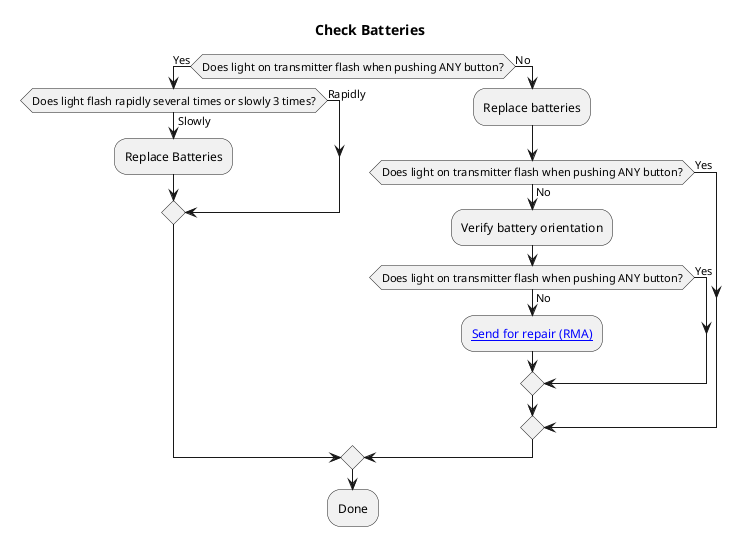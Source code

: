@startuml
title Check Batteries
if (Does light on transmitter flash when pushing ANY button?) then (Yes)
    if (Does light flash rapidly several times or slowly 3 times?) then (Rapidly)
    else (Slowly)
        :Replace Batteries;
    endif
else (No)
    :Replace batteries;
    if (Does light on transmitter flash when pushing ANY button?) then (Yes)
    else (No)
        :Verify battery orientation;
        if (Does light on transmitter flash when pushing ANY button?) then (Yes)
        else (No)
            :[[http://rfhero.com/request-rma.php Send for repair (RMA)]];
        endif
    endif
endif
:Done;
@enduml
